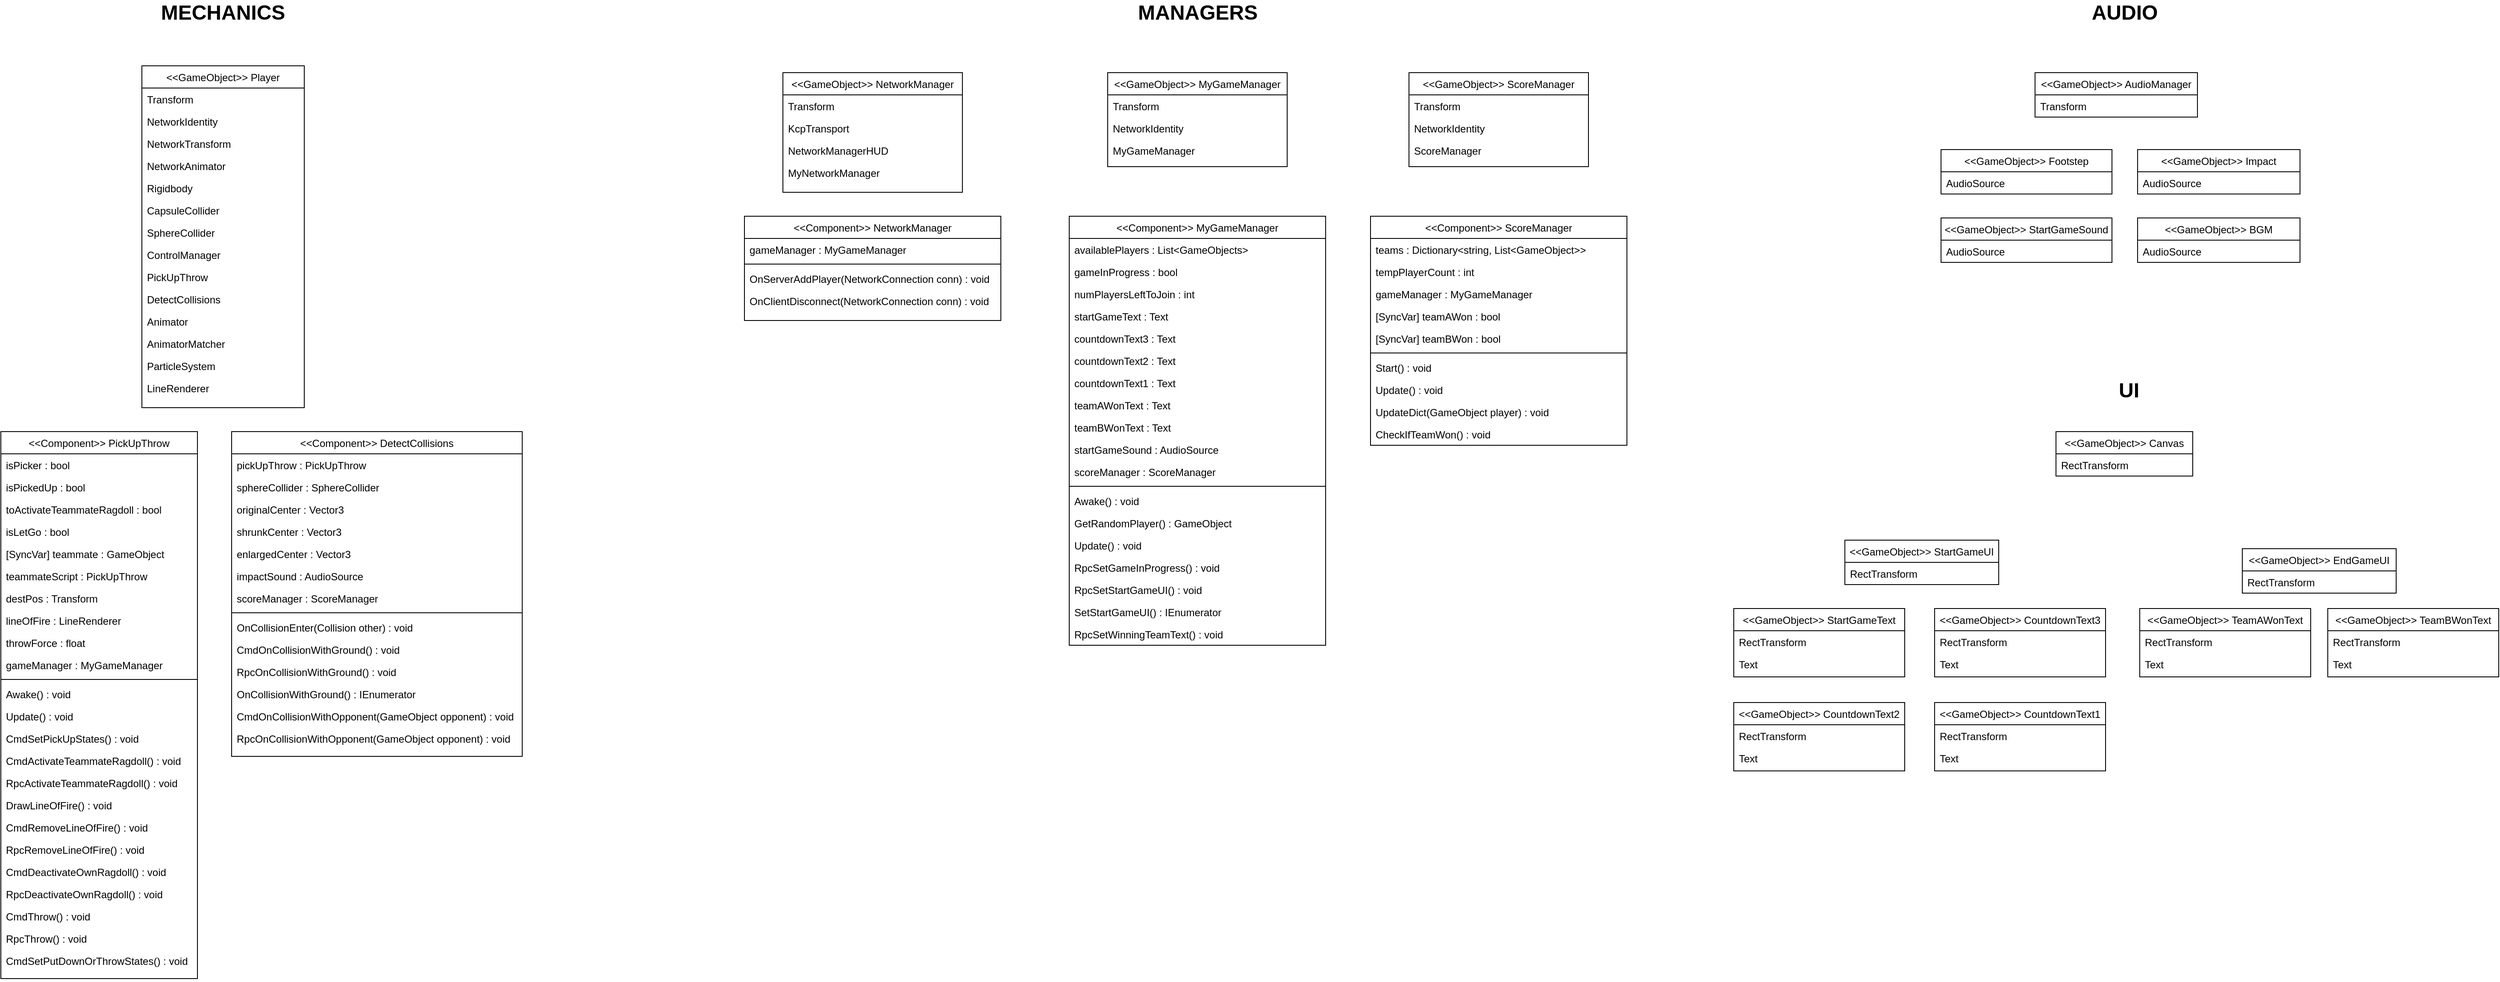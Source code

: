 <mxfile version="14.9.6" type="device"><diagram id="C5RBs43oDa-KdzZeNtuy" name="Page-1"><mxGraphModel dx="1543" dy="419" grid="1" gridSize="10" guides="1" tooltips="1" connect="1" arrows="1" fold="1" page="1" pageScale="1" pageWidth="827" pageHeight="1169" math="0" shadow="0"><root><mxCell id="WIyWlLk6GJQsqaUBKTNV-0"/><mxCell id="WIyWlLk6GJQsqaUBKTNV-1" parent="WIyWlLk6GJQsqaUBKTNV-0"/><mxCell id="zkfFHV4jXpPFQw0GAbJ--0" value="&lt;&lt;Component&gt;&gt; DetectCollisions" style="swimlane;fontStyle=0;align=center;verticalAlign=top;childLayout=stackLayout;horizontal=1;startSize=26;horizontalStack=0;resizeParent=1;resizeLast=0;collapsible=1;marginBottom=0;rounded=0;shadow=0;strokeWidth=1;" parent="WIyWlLk6GJQsqaUBKTNV-1" vertex="1"><mxGeometry x="-320" y="540" width="340" height="380" as="geometry"><mxRectangle x="230" y="140" width="160" height="26" as="alternateBounds"/></mxGeometry></mxCell><mxCell id="zkfFHV4jXpPFQw0GAbJ--1" value="pickUpThrow : PickUpThrow " style="text;align=left;verticalAlign=top;spacingLeft=4;spacingRight=4;overflow=hidden;rotatable=0;points=[[0,0.5],[1,0.5]];portConstraint=eastwest;" parent="zkfFHV4jXpPFQw0GAbJ--0" vertex="1"><mxGeometry y="26" width="340" height="26" as="geometry"/></mxCell><mxCell id="zkfFHV4jXpPFQw0GAbJ--2" value="sphereCollider : SphereCollider" style="text;align=left;verticalAlign=top;spacingLeft=4;spacingRight=4;overflow=hidden;rotatable=0;points=[[0,0.5],[1,0.5]];portConstraint=eastwest;rounded=0;shadow=0;html=0;" parent="zkfFHV4jXpPFQw0GAbJ--0" vertex="1"><mxGeometry y="52" width="340" height="26" as="geometry"/></mxCell><mxCell id="ZB80llf8lRkhGuPQ0dSb-63" value="originalCenter : Vector3" style="text;align=left;verticalAlign=top;spacingLeft=4;spacingRight=4;overflow=hidden;rotatable=0;points=[[0,0.5],[1,0.5]];portConstraint=eastwest;rounded=0;shadow=0;html=0;" parent="zkfFHV4jXpPFQw0GAbJ--0" vertex="1"><mxGeometry y="78" width="340" height="26" as="geometry"/></mxCell><mxCell id="ZB80llf8lRkhGuPQ0dSb-64" value="shrunkCenter : Vector3" style="text;align=left;verticalAlign=top;spacingLeft=4;spacingRight=4;overflow=hidden;rotatable=0;points=[[0,0.5],[1,0.5]];portConstraint=eastwest;rounded=0;shadow=0;html=0;" parent="zkfFHV4jXpPFQw0GAbJ--0" vertex="1"><mxGeometry y="104" width="340" height="26" as="geometry"/></mxCell><mxCell id="ZB80llf8lRkhGuPQ0dSb-65" value="enlargedCenter : Vector3" style="text;align=left;verticalAlign=top;spacingLeft=4;spacingRight=4;overflow=hidden;rotatable=0;points=[[0,0.5],[1,0.5]];portConstraint=eastwest;rounded=0;shadow=0;html=0;" parent="zkfFHV4jXpPFQw0GAbJ--0" vertex="1"><mxGeometry y="130" width="340" height="26" as="geometry"/></mxCell><mxCell id="ZB80llf8lRkhGuPQ0dSb-66" value="impactSound : AudioSource" style="text;align=left;verticalAlign=top;spacingLeft=4;spacingRight=4;overflow=hidden;rotatable=0;points=[[0,0.5],[1,0.5]];portConstraint=eastwest;rounded=0;shadow=0;html=0;" parent="zkfFHV4jXpPFQw0GAbJ--0" vertex="1"><mxGeometry y="156" width="340" height="26" as="geometry"/></mxCell><mxCell id="zkfFHV4jXpPFQw0GAbJ--3" value="scoreManager : ScoreManager" style="text;align=left;verticalAlign=top;spacingLeft=4;spacingRight=4;overflow=hidden;rotatable=0;points=[[0,0.5],[1,0.5]];portConstraint=eastwest;rounded=0;shadow=0;html=0;" parent="zkfFHV4jXpPFQw0GAbJ--0" vertex="1"><mxGeometry y="182" width="340" height="26" as="geometry"/></mxCell><mxCell id="zkfFHV4jXpPFQw0GAbJ--4" value="" style="line;html=1;strokeWidth=1;align=left;verticalAlign=middle;spacingTop=-1;spacingLeft=3;spacingRight=3;rotatable=0;labelPosition=right;points=[];portConstraint=eastwest;" parent="zkfFHV4jXpPFQw0GAbJ--0" vertex="1"><mxGeometry y="208" width="340" height="8" as="geometry"/></mxCell><mxCell id="ZB80llf8lRkhGuPQ0dSb-67" value="OnCollisionEnter(Collision other) : void" style="text;align=left;verticalAlign=top;spacingLeft=4;spacingRight=4;overflow=hidden;rotatable=0;points=[[0,0.5],[1,0.5]];portConstraint=eastwest;" parent="zkfFHV4jXpPFQw0GAbJ--0" vertex="1"><mxGeometry y="216" width="340" height="26" as="geometry"/></mxCell><mxCell id="ZB80llf8lRkhGuPQ0dSb-68" value="CmdOnCollisionWithGround() : void" style="text;align=left;verticalAlign=top;spacingLeft=4;spacingRight=4;overflow=hidden;rotatable=0;points=[[0,0.5],[1,0.5]];portConstraint=eastwest;" parent="zkfFHV4jXpPFQw0GAbJ--0" vertex="1"><mxGeometry y="242" width="340" height="26" as="geometry"/></mxCell><mxCell id="ZB80llf8lRkhGuPQ0dSb-71" value="RpcOnCollisionWithGround() : void" style="text;align=left;verticalAlign=top;spacingLeft=4;spacingRight=4;overflow=hidden;rotatable=0;points=[[0,0.5],[1,0.5]];portConstraint=eastwest;" parent="zkfFHV4jXpPFQw0GAbJ--0" vertex="1"><mxGeometry y="268" width="340" height="26" as="geometry"/></mxCell><mxCell id="ZB80llf8lRkhGuPQ0dSb-69" value="OnCollisionWithGround() : IEnumerator" style="text;align=left;verticalAlign=top;spacingLeft=4;spacingRight=4;overflow=hidden;rotatable=0;points=[[0,0.5],[1,0.5]];portConstraint=eastwest;" parent="zkfFHV4jXpPFQw0GAbJ--0" vertex="1"><mxGeometry y="294" width="340" height="26" as="geometry"/></mxCell><mxCell id="ZB80llf8lRkhGuPQ0dSb-70" value="CmdOnCollisionWithOpponent(GameObject opponent) : void" style="text;align=left;verticalAlign=top;spacingLeft=4;spacingRight=4;overflow=hidden;rotatable=0;points=[[0,0.5],[1,0.5]];portConstraint=eastwest;" parent="zkfFHV4jXpPFQw0GAbJ--0" vertex="1"><mxGeometry y="320" width="340" height="26" as="geometry"/></mxCell><mxCell id="zkfFHV4jXpPFQw0GAbJ--5" value="RpcOnCollisionWithOpponent(GameObject opponent) : void" style="text;align=left;verticalAlign=top;spacingLeft=4;spacingRight=4;overflow=hidden;rotatable=0;points=[[0,0.5],[1,0.5]];portConstraint=eastwest;" parent="zkfFHV4jXpPFQw0GAbJ--0" vertex="1"><mxGeometry y="346" width="340" height="34" as="geometry"/></mxCell><mxCell id="zkfFHV4jXpPFQw0GAbJ--6" value="&lt;&lt;GameObject&gt;&gt; NetworkManager" style="swimlane;fontStyle=0;align=center;verticalAlign=top;childLayout=stackLayout;horizontal=1;startSize=26;horizontalStack=0;resizeParent=1;resizeLast=0;collapsible=1;marginBottom=0;rounded=0;shadow=0;strokeWidth=1;" parent="WIyWlLk6GJQsqaUBKTNV-1" vertex="1"><mxGeometry x="325" y="120" width="210" height="140" as="geometry"><mxRectangle x="130" y="380" width="160" height="26" as="alternateBounds"/></mxGeometry></mxCell><mxCell id="ZB80llf8lRkhGuPQ0dSb-123" value="Transform" style="text;align=left;verticalAlign=top;spacingLeft=4;spacingRight=4;overflow=hidden;rotatable=0;points=[[0,0.5],[1,0.5]];portConstraint=eastwest;" parent="zkfFHV4jXpPFQw0GAbJ--6" vertex="1"><mxGeometry y="26" width="210" height="26" as="geometry"/></mxCell><mxCell id="zkfFHV4jXpPFQw0GAbJ--7" value="KcpTransport" style="text;align=left;verticalAlign=top;spacingLeft=4;spacingRight=4;overflow=hidden;rotatable=0;points=[[0,0.5],[1,0.5]];portConstraint=eastwest;" parent="zkfFHV4jXpPFQw0GAbJ--6" vertex="1"><mxGeometry y="52" width="210" height="26" as="geometry"/></mxCell><mxCell id="zkfFHV4jXpPFQw0GAbJ--8" value="NetworkManagerHUD" style="text;align=left;verticalAlign=top;spacingLeft=4;spacingRight=4;overflow=hidden;rotatable=0;points=[[0,0.5],[1,0.5]];portConstraint=eastwest;rounded=0;shadow=0;html=0;" parent="zkfFHV4jXpPFQw0GAbJ--6" vertex="1"><mxGeometry y="78" width="210" height="26" as="geometry"/></mxCell><mxCell id="ZB80llf8lRkhGuPQ0dSb-122" value="MyNetworkManager" style="text;align=left;verticalAlign=top;spacingLeft=4;spacingRight=4;overflow=hidden;rotatable=0;points=[[0,0.5],[1,0.5]];portConstraint=eastwest;rounded=0;shadow=0;html=0;" parent="zkfFHV4jXpPFQw0GAbJ--6" vertex="1"><mxGeometry y="104" width="210" height="36" as="geometry"/></mxCell><mxCell id="zkfFHV4jXpPFQw0GAbJ--17" value="&lt;&lt;GameObject&gt;&gt; MyGameManager" style="swimlane;fontStyle=0;align=center;verticalAlign=top;childLayout=stackLayout;horizontal=1;startSize=26;horizontalStack=0;resizeParent=1;resizeLast=0;collapsible=1;marginBottom=0;rounded=0;shadow=0;strokeWidth=1;" parent="WIyWlLk6GJQsqaUBKTNV-1" vertex="1"><mxGeometry x="705" y="120" width="210" height="110" as="geometry"><mxRectangle x="550" y="140" width="160" height="26" as="alternateBounds"/></mxGeometry></mxCell><mxCell id="zkfFHV4jXpPFQw0GAbJ--18" value="Transform" style="text;align=left;verticalAlign=top;spacingLeft=4;spacingRight=4;overflow=hidden;rotatable=0;points=[[0,0.5],[1,0.5]];portConstraint=eastwest;" parent="zkfFHV4jXpPFQw0GAbJ--17" vertex="1"><mxGeometry y="26" width="210" height="26" as="geometry"/></mxCell><mxCell id="zkfFHV4jXpPFQw0GAbJ--19" value="NetworkIdentity" style="text;align=left;verticalAlign=top;spacingLeft=4;spacingRight=4;overflow=hidden;rotatable=0;points=[[0,0.5],[1,0.5]];portConstraint=eastwest;rounded=0;shadow=0;html=0;" parent="zkfFHV4jXpPFQw0GAbJ--17" vertex="1"><mxGeometry y="52" width="210" height="26" as="geometry"/></mxCell><mxCell id="zkfFHV4jXpPFQw0GAbJ--20" value="MyGameManager" style="text;align=left;verticalAlign=top;spacingLeft=4;spacingRight=4;overflow=hidden;rotatable=0;points=[[0,0.5],[1,0.5]];portConstraint=eastwest;rounded=0;shadow=0;html=0;" parent="zkfFHV4jXpPFQw0GAbJ--17" vertex="1"><mxGeometry y="78" width="210" height="26" as="geometry"/></mxCell><mxCell id="ZB80llf8lRkhGuPQ0dSb-9" value="&lt;&lt;GameObject&gt;&gt; Footstep" style="swimlane;fontStyle=0;align=center;verticalAlign=top;childLayout=stackLayout;horizontal=1;startSize=26;horizontalStack=0;resizeParent=1;resizeLast=0;collapsible=1;marginBottom=0;rounded=0;shadow=0;strokeWidth=1;" parent="WIyWlLk6GJQsqaUBKTNV-1" vertex="1"><mxGeometry x="1680" y="210" width="200" height="52" as="geometry"><mxRectangle x="550" y="140" width="160" height="26" as="alternateBounds"/></mxGeometry></mxCell><mxCell id="ZB80llf8lRkhGuPQ0dSb-14" value="AudioSource" style="text;align=left;verticalAlign=top;spacingLeft=4;spacingRight=4;overflow=hidden;rotatable=0;points=[[0,0.5],[1,0.5]];portConstraint=eastwest;rounded=0;shadow=0;html=0;" parent="ZB80llf8lRkhGuPQ0dSb-9" vertex="1"><mxGeometry y="26" width="200" height="26" as="geometry"/></mxCell><mxCell id="ZB80llf8lRkhGuPQ0dSb-18" value="&lt;&lt;GameObject&gt;&gt; EndGameUI" style="swimlane;fontStyle=0;align=center;verticalAlign=top;childLayout=stackLayout;horizontal=1;startSize=26;horizontalStack=0;resizeParent=1;resizeLast=0;collapsible=1;marginBottom=0;rounded=0;shadow=0;strokeWidth=1;" parent="WIyWlLk6GJQsqaUBKTNV-1" vertex="1"><mxGeometry x="2032.5" y="677" width="180" height="52" as="geometry"><mxRectangle x="550" y="140" width="160" height="26" as="alternateBounds"/></mxGeometry></mxCell><mxCell id="ZB80llf8lRkhGuPQ0dSb-19" value="RectTransform" style="text;align=left;verticalAlign=top;spacingLeft=4;spacingRight=4;overflow=hidden;rotatable=0;points=[[0,0.5],[1,0.5]];portConstraint=eastwest;" parent="ZB80llf8lRkhGuPQ0dSb-18" vertex="1"><mxGeometry y="26" width="180" height="26" as="geometry"/></mxCell><mxCell id="ZB80llf8lRkhGuPQ0dSb-27" value="&lt;&lt;GameObject&gt;&gt; StartGameText" style="swimlane;fontStyle=0;align=center;verticalAlign=top;childLayout=stackLayout;horizontal=1;startSize=26;horizontalStack=0;resizeParent=1;resizeLast=0;collapsible=1;marginBottom=0;rounded=0;shadow=0;strokeWidth=1;" parent="WIyWlLk6GJQsqaUBKTNV-1" vertex="1"><mxGeometry x="1437.5" y="747" width="200" height="80" as="geometry"><mxRectangle x="550" y="140" width="160" height="26" as="alternateBounds"/></mxGeometry></mxCell><mxCell id="ZB80llf8lRkhGuPQ0dSb-28" value="RectTransform" style="text;align=left;verticalAlign=top;spacingLeft=4;spacingRight=4;overflow=hidden;rotatable=0;points=[[0,0.5],[1,0.5]];portConstraint=eastwest;" parent="ZB80llf8lRkhGuPQ0dSb-27" vertex="1"><mxGeometry y="26" width="200" height="26" as="geometry"/></mxCell><mxCell id="ZB80llf8lRkhGuPQ0dSb-29" value="Text" style="text;align=left;verticalAlign=top;spacingLeft=4;spacingRight=4;overflow=hidden;rotatable=0;points=[[0,0.5],[1,0.5]];portConstraint=eastwest;rounded=0;shadow=0;html=0;" parent="ZB80llf8lRkhGuPQ0dSb-27" vertex="1"><mxGeometry y="52" width="200" height="26" as="geometry"/></mxCell><mxCell id="ZB80llf8lRkhGuPQ0dSb-72" value="&lt;&lt;GameObject&gt;&gt; AudioManager" style="swimlane;fontStyle=0;align=center;verticalAlign=top;childLayout=stackLayout;horizontal=1;startSize=26;horizontalStack=0;resizeParent=1;resizeLast=0;collapsible=1;marginBottom=0;rounded=0;shadow=0;strokeWidth=1;" parent="WIyWlLk6GJQsqaUBKTNV-1" vertex="1"><mxGeometry x="1790" y="120" width="190" height="52" as="geometry"><mxRectangle x="550" y="140" width="160" height="26" as="alternateBounds"/></mxGeometry></mxCell><mxCell id="ZB80llf8lRkhGuPQ0dSb-73" value="Transform" style="text;align=left;verticalAlign=top;spacingLeft=4;spacingRight=4;overflow=hidden;rotatable=0;points=[[0,0.5],[1,0.5]];portConstraint=eastwest;rounded=0;shadow=0;html=0;" parent="ZB80llf8lRkhGuPQ0dSb-72" vertex="1"><mxGeometry y="26" width="190" height="26" as="geometry"/></mxCell><mxCell id="ZB80llf8lRkhGuPQ0dSb-74" value="&lt;&lt;GameObject&gt;&gt; Impact" style="swimlane;fontStyle=0;align=center;verticalAlign=top;childLayout=stackLayout;horizontal=1;startSize=26;horizontalStack=0;resizeParent=1;resizeLast=0;collapsible=1;marginBottom=0;rounded=0;shadow=0;strokeWidth=1;" parent="WIyWlLk6GJQsqaUBKTNV-1" vertex="1"><mxGeometry x="1910" y="210" width="190" height="52" as="geometry"><mxRectangle x="550" y="140" width="160" height="26" as="alternateBounds"/></mxGeometry></mxCell><mxCell id="ZB80llf8lRkhGuPQ0dSb-75" value="AudioSource" style="text;align=left;verticalAlign=top;spacingLeft=4;spacingRight=4;overflow=hidden;rotatable=0;points=[[0,0.5],[1,0.5]];portConstraint=eastwest;rounded=0;shadow=0;html=0;" parent="ZB80llf8lRkhGuPQ0dSb-74" vertex="1"><mxGeometry y="26" width="190" height="26" as="geometry"/></mxCell><mxCell id="ZB80llf8lRkhGuPQ0dSb-76" value="&lt;&lt;GameObject&gt;&gt; StartGameSound" style="swimlane;fontStyle=0;align=center;verticalAlign=top;childLayout=stackLayout;horizontal=1;startSize=26;horizontalStack=0;resizeParent=1;resizeLast=0;collapsible=1;marginBottom=0;rounded=0;shadow=0;strokeWidth=1;" parent="WIyWlLk6GJQsqaUBKTNV-1" vertex="1"><mxGeometry x="1680" y="290" width="200" height="52" as="geometry"><mxRectangle x="550" y="140" width="160" height="26" as="alternateBounds"/></mxGeometry></mxCell><mxCell id="ZB80llf8lRkhGuPQ0dSb-77" value="AudioSource" style="text;align=left;verticalAlign=top;spacingLeft=4;spacingRight=4;overflow=hidden;rotatable=0;points=[[0,0.5],[1,0.5]];portConstraint=eastwest;rounded=0;shadow=0;html=0;" parent="ZB80llf8lRkhGuPQ0dSb-76" vertex="1"><mxGeometry y="26" width="200" height="26" as="geometry"/></mxCell><mxCell id="ZB80llf8lRkhGuPQ0dSb-78" value="&lt;&lt;GameObject&gt;&gt; BGM" style="swimlane;fontStyle=0;align=center;verticalAlign=top;childLayout=stackLayout;horizontal=1;startSize=26;horizontalStack=0;resizeParent=1;resizeLast=0;collapsible=1;marginBottom=0;rounded=0;shadow=0;strokeWidth=1;" parent="WIyWlLk6GJQsqaUBKTNV-1" vertex="1"><mxGeometry x="1910" y="290" width="190" height="52" as="geometry"><mxRectangle x="550" y="140" width="160" height="26" as="alternateBounds"/></mxGeometry></mxCell><mxCell id="ZB80llf8lRkhGuPQ0dSb-79" value="AudioSource" style="text;align=left;verticalAlign=top;spacingLeft=4;spacingRight=4;overflow=hidden;rotatable=0;points=[[0,0.5],[1,0.5]];portConstraint=eastwest;rounded=0;shadow=0;html=0;" parent="ZB80llf8lRkhGuPQ0dSb-78" vertex="1"><mxGeometry y="26" width="190" height="26" as="geometry"/></mxCell><mxCell id="ZB80llf8lRkhGuPQ0dSb-80" value="&lt;&lt;GameObject&gt;&gt; Player" style="swimlane;fontStyle=0;align=center;verticalAlign=top;childLayout=stackLayout;horizontal=1;startSize=26;horizontalStack=0;resizeParent=1;resizeLast=0;collapsible=1;marginBottom=0;rounded=0;shadow=0;strokeWidth=1;" parent="WIyWlLk6GJQsqaUBKTNV-1" vertex="1"><mxGeometry x="-425" y="112" width="190" height="400" as="geometry"><mxRectangle x="550" y="140" width="160" height="26" as="alternateBounds"/></mxGeometry></mxCell><mxCell id="ZB80llf8lRkhGuPQ0dSb-82" value="Transform" style="text;align=left;verticalAlign=top;spacingLeft=4;spacingRight=4;overflow=hidden;rotatable=0;points=[[0,0.5],[1,0.5]];portConstraint=eastwest;rounded=0;shadow=0;html=0;" parent="ZB80llf8lRkhGuPQ0dSb-80" vertex="1"><mxGeometry y="26" width="190" height="26" as="geometry"/></mxCell><mxCell id="ZB80llf8lRkhGuPQ0dSb-81" value="NetworkIdentity" style="text;align=left;verticalAlign=top;spacingLeft=4;spacingRight=4;overflow=hidden;rotatable=0;points=[[0,0.5],[1,0.5]];portConstraint=eastwest;rounded=0;shadow=0;html=0;" parent="ZB80llf8lRkhGuPQ0dSb-80" vertex="1"><mxGeometry y="52" width="190" height="26" as="geometry"/></mxCell><mxCell id="ZB80llf8lRkhGuPQ0dSb-93" value="NetworkTransform" style="text;align=left;verticalAlign=top;spacingLeft=4;spacingRight=4;overflow=hidden;rotatable=0;points=[[0,0.5],[1,0.5]];portConstraint=eastwest;rounded=0;shadow=0;html=0;" parent="ZB80llf8lRkhGuPQ0dSb-80" vertex="1"><mxGeometry y="78" width="190" height="26" as="geometry"/></mxCell><mxCell id="ZB80llf8lRkhGuPQ0dSb-92" value="NetworkAnimator" style="text;align=left;verticalAlign=top;spacingLeft=4;spacingRight=4;overflow=hidden;rotatable=0;points=[[0,0.5],[1,0.5]];portConstraint=eastwest;rounded=0;shadow=0;html=0;" parent="ZB80llf8lRkhGuPQ0dSb-80" vertex="1"><mxGeometry y="104" width="190" height="26" as="geometry"/></mxCell><mxCell id="ZB80llf8lRkhGuPQ0dSb-84" value="Rigidbody" style="text;align=left;verticalAlign=top;spacingLeft=4;spacingRight=4;overflow=hidden;rotatable=0;points=[[0,0.5],[1,0.5]];portConstraint=eastwest;rounded=0;shadow=0;html=0;" parent="ZB80llf8lRkhGuPQ0dSb-80" vertex="1"><mxGeometry y="130" width="190" height="26" as="geometry"/></mxCell><mxCell id="ZB80llf8lRkhGuPQ0dSb-85" value="CapsuleCollider" style="text;align=left;verticalAlign=top;spacingLeft=4;spacingRight=4;overflow=hidden;rotatable=0;points=[[0,0.5],[1,0.5]];portConstraint=eastwest;rounded=0;shadow=0;html=0;" parent="ZB80llf8lRkhGuPQ0dSb-80" vertex="1"><mxGeometry y="156" width="190" height="26" as="geometry"/></mxCell><mxCell id="ZB80llf8lRkhGuPQ0dSb-86" value="SphereCollider" style="text;align=left;verticalAlign=top;spacingLeft=4;spacingRight=4;overflow=hidden;rotatable=0;points=[[0,0.5],[1,0.5]];portConstraint=eastwest;rounded=0;shadow=0;html=0;" parent="ZB80llf8lRkhGuPQ0dSb-80" vertex="1"><mxGeometry y="182" width="190" height="26" as="geometry"/></mxCell><mxCell id="ZB80llf8lRkhGuPQ0dSb-87" value="ControlManager" style="text;align=left;verticalAlign=top;spacingLeft=4;spacingRight=4;overflow=hidden;rotatable=0;points=[[0,0.5],[1,0.5]];portConstraint=eastwest;rounded=0;shadow=0;html=0;" parent="ZB80llf8lRkhGuPQ0dSb-80" vertex="1"><mxGeometry y="208" width="190" height="26" as="geometry"/></mxCell><mxCell id="ZB80llf8lRkhGuPQ0dSb-88" value="PickUpThrow" style="text;align=left;verticalAlign=top;spacingLeft=4;spacingRight=4;overflow=hidden;rotatable=0;points=[[0,0.5],[1,0.5]];portConstraint=eastwest;rounded=0;shadow=0;html=0;" parent="ZB80llf8lRkhGuPQ0dSb-80" vertex="1"><mxGeometry y="234" width="190" height="26" as="geometry"/></mxCell><mxCell id="ZB80llf8lRkhGuPQ0dSb-96" value="DetectCollisions" style="text;align=left;verticalAlign=top;spacingLeft=4;spacingRight=4;overflow=hidden;rotatable=0;points=[[0,0.5],[1,0.5]];portConstraint=eastwest;rounded=0;shadow=0;html=0;" parent="ZB80llf8lRkhGuPQ0dSb-80" vertex="1"><mxGeometry y="260" width="190" height="26" as="geometry"/></mxCell><mxCell id="ZB80llf8lRkhGuPQ0dSb-94" value="Animator" style="text;align=left;verticalAlign=top;spacingLeft=4;spacingRight=4;overflow=hidden;rotatable=0;points=[[0,0.5],[1,0.5]];portConstraint=eastwest;rounded=0;shadow=0;html=0;" parent="ZB80llf8lRkhGuPQ0dSb-80" vertex="1"><mxGeometry y="286" width="190" height="26" as="geometry"/></mxCell><mxCell id="ZB80llf8lRkhGuPQ0dSb-91" value="AnimatorMatcher" style="text;align=left;verticalAlign=top;spacingLeft=4;spacingRight=4;overflow=hidden;rotatable=0;points=[[0,0.5],[1,0.5]];portConstraint=eastwest;rounded=0;shadow=0;html=0;" parent="ZB80llf8lRkhGuPQ0dSb-80" vertex="1"><mxGeometry y="312" width="190" height="26" as="geometry"/></mxCell><mxCell id="ZB80llf8lRkhGuPQ0dSb-95" value="ParticleSystem" style="text;align=left;verticalAlign=top;spacingLeft=4;spacingRight=4;overflow=hidden;rotatable=0;points=[[0,0.5],[1,0.5]];portConstraint=eastwest;rounded=0;shadow=0;html=0;" parent="ZB80llf8lRkhGuPQ0dSb-80" vertex="1"><mxGeometry y="338" width="190" height="26" as="geometry"/></mxCell><mxCell id="ZB80llf8lRkhGuPQ0dSb-83" value="LineRenderer" style="text;align=left;verticalAlign=top;spacingLeft=4;spacingRight=4;overflow=hidden;rotatable=0;points=[[0,0.5],[1,0.5]];portConstraint=eastwest;rounded=0;shadow=0;html=0;" parent="ZB80llf8lRkhGuPQ0dSb-80" vertex="1"><mxGeometry y="364" width="190" height="36" as="geometry"/></mxCell><mxCell id="ZB80llf8lRkhGuPQ0dSb-97" value="&lt;&lt;Component&gt;&gt; PickUpThrow" style="swimlane;fontStyle=0;align=center;verticalAlign=top;childLayout=stackLayout;horizontal=1;startSize=26;horizontalStack=0;resizeParent=1;resizeLast=0;collapsible=1;marginBottom=0;rounded=0;shadow=0;strokeWidth=1;" parent="WIyWlLk6GJQsqaUBKTNV-1" vertex="1"><mxGeometry x="-590" y="540" width="230" height="640" as="geometry"><mxRectangle x="230" y="140" width="160" height="26" as="alternateBounds"/></mxGeometry></mxCell><mxCell id="ZB80llf8lRkhGuPQ0dSb-98" value="isPicker : bool" style="text;align=left;verticalAlign=top;spacingLeft=4;spacingRight=4;overflow=hidden;rotatable=0;points=[[0,0.5],[1,0.5]];portConstraint=eastwest;" parent="ZB80llf8lRkhGuPQ0dSb-97" vertex="1"><mxGeometry y="26" width="230" height="26" as="geometry"/></mxCell><mxCell id="ZB80llf8lRkhGuPQ0dSb-99" value="isPickedUp : bool" style="text;align=left;verticalAlign=top;spacingLeft=4;spacingRight=4;overflow=hidden;rotatable=0;points=[[0,0.5],[1,0.5]];portConstraint=eastwest;rounded=0;shadow=0;html=0;" parent="ZB80llf8lRkhGuPQ0dSb-97" vertex="1"><mxGeometry y="52" width="230" height="26" as="geometry"/></mxCell><mxCell id="ZB80llf8lRkhGuPQ0dSb-100" value="toActivateTeammateRagdoll : bool" style="text;align=left;verticalAlign=top;spacingLeft=4;spacingRight=4;overflow=hidden;rotatable=0;points=[[0,0.5],[1,0.5]];portConstraint=eastwest;rounded=0;shadow=0;html=0;" parent="ZB80llf8lRkhGuPQ0dSb-97" vertex="1"><mxGeometry y="78" width="230" height="26" as="geometry"/></mxCell><mxCell id="ZB80llf8lRkhGuPQ0dSb-101" value="isLetGo : bool" style="text;align=left;verticalAlign=top;spacingLeft=4;spacingRight=4;overflow=hidden;rotatable=0;points=[[0,0.5],[1,0.5]];portConstraint=eastwest;rounded=0;shadow=0;html=0;" parent="ZB80llf8lRkhGuPQ0dSb-97" vertex="1"><mxGeometry y="104" width="230" height="26" as="geometry"/></mxCell><mxCell id="ZB80llf8lRkhGuPQ0dSb-102" value="[SyncVar] teammate : GameObject" style="text;align=left;verticalAlign=top;spacingLeft=4;spacingRight=4;overflow=hidden;rotatable=0;points=[[0,0.5],[1,0.5]];portConstraint=eastwest;rounded=0;shadow=0;html=0;" parent="ZB80llf8lRkhGuPQ0dSb-97" vertex="1"><mxGeometry y="130" width="230" height="26" as="geometry"/></mxCell><mxCell id="ZB80llf8lRkhGuPQ0dSb-103" value="teammateScript : PickUpThrow" style="text;align=left;verticalAlign=top;spacingLeft=4;spacingRight=4;overflow=hidden;rotatable=0;points=[[0,0.5],[1,0.5]];portConstraint=eastwest;rounded=0;shadow=0;html=0;" parent="ZB80llf8lRkhGuPQ0dSb-97" vertex="1"><mxGeometry y="156" width="230" height="26" as="geometry"/></mxCell><mxCell id="ZB80llf8lRkhGuPQ0dSb-112" value="destPos : Transform" style="text;align=left;verticalAlign=top;spacingLeft=4;spacingRight=4;overflow=hidden;rotatable=0;points=[[0,0.5],[1,0.5]];portConstraint=eastwest;rounded=0;shadow=0;html=0;" parent="ZB80llf8lRkhGuPQ0dSb-97" vertex="1"><mxGeometry y="182" width="230" height="26" as="geometry"/></mxCell><mxCell id="ZB80llf8lRkhGuPQ0dSb-113" value="lineOfFire : LineRenderer" style="text;align=left;verticalAlign=top;spacingLeft=4;spacingRight=4;overflow=hidden;rotatable=0;points=[[0,0.5],[1,0.5]];portConstraint=eastwest;rounded=0;shadow=0;html=0;" parent="ZB80llf8lRkhGuPQ0dSb-97" vertex="1"><mxGeometry y="208" width="230" height="26" as="geometry"/></mxCell><mxCell id="ZB80llf8lRkhGuPQ0dSb-114" value="throwForce : float" style="text;align=left;verticalAlign=top;spacingLeft=4;spacingRight=4;overflow=hidden;rotatable=0;points=[[0,0.5],[1,0.5]];portConstraint=eastwest;rounded=0;shadow=0;html=0;" parent="ZB80llf8lRkhGuPQ0dSb-97" vertex="1"><mxGeometry y="234" width="230" height="26" as="geometry"/></mxCell><mxCell id="ZB80llf8lRkhGuPQ0dSb-104" value="gameManager : MyGameManager" style="text;align=left;verticalAlign=top;spacingLeft=4;spacingRight=4;overflow=hidden;rotatable=0;points=[[0,0.5],[1,0.5]];portConstraint=eastwest;rounded=0;shadow=0;html=0;" parent="ZB80llf8lRkhGuPQ0dSb-97" vertex="1"><mxGeometry y="260" width="230" height="26" as="geometry"/></mxCell><mxCell id="ZB80llf8lRkhGuPQ0dSb-105" value="" style="line;html=1;strokeWidth=1;align=left;verticalAlign=middle;spacingTop=-1;spacingLeft=3;spacingRight=3;rotatable=0;labelPosition=right;points=[];portConstraint=eastwest;" parent="ZB80llf8lRkhGuPQ0dSb-97" vertex="1"><mxGeometry y="286" width="230" height="8" as="geometry"/></mxCell><mxCell id="ZB80llf8lRkhGuPQ0dSb-106" value="Awake() : void" style="text;align=left;verticalAlign=top;spacingLeft=4;spacingRight=4;overflow=hidden;rotatable=0;points=[[0,0.5],[1,0.5]];portConstraint=eastwest;" parent="ZB80llf8lRkhGuPQ0dSb-97" vertex="1"><mxGeometry y="294" width="230" height="26" as="geometry"/></mxCell><mxCell id="ZB80llf8lRkhGuPQ0dSb-107" value="Update() : void" style="text;align=left;verticalAlign=top;spacingLeft=4;spacingRight=4;overflow=hidden;rotatable=0;points=[[0,0.5],[1,0.5]];portConstraint=eastwest;" parent="ZB80llf8lRkhGuPQ0dSb-97" vertex="1"><mxGeometry y="320" width="230" height="26" as="geometry"/></mxCell><mxCell id="ZB80llf8lRkhGuPQ0dSb-108" value="CmdSetPickUpStates() : void" style="text;align=left;verticalAlign=top;spacingLeft=4;spacingRight=4;overflow=hidden;rotatable=0;points=[[0,0.5],[1,0.5]];portConstraint=eastwest;" parent="ZB80llf8lRkhGuPQ0dSb-97" vertex="1"><mxGeometry y="346" width="230" height="26" as="geometry"/></mxCell><mxCell id="ZB80llf8lRkhGuPQ0dSb-109" value="CmdActivateTeammateRagdoll() : void" style="text;align=left;verticalAlign=top;spacingLeft=4;spacingRight=4;overflow=hidden;rotatable=0;points=[[0,0.5],[1,0.5]];portConstraint=eastwest;" parent="ZB80llf8lRkhGuPQ0dSb-97" vertex="1"><mxGeometry y="372" width="230" height="26" as="geometry"/></mxCell><mxCell id="ZB80llf8lRkhGuPQ0dSb-110" value="RpcActivateTeammateRagdoll() : void" style="text;align=left;verticalAlign=top;spacingLeft=4;spacingRight=4;overflow=hidden;rotatable=0;points=[[0,0.5],[1,0.5]];portConstraint=eastwest;" parent="ZB80llf8lRkhGuPQ0dSb-97" vertex="1"><mxGeometry y="398" width="230" height="26" as="geometry"/></mxCell><mxCell id="ZB80llf8lRkhGuPQ0dSb-115" value="DrawLineOfFire() : void" style="text;align=left;verticalAlign=top;spacingLeft=4;spacingRight=4;overflow=hidden;rotatable=0;points=[[0,0.5],[1,0.5]];portConstraint=eastwest;" parent="ZB80llf8lRkhGuPQ0dSb-97" vertex="1"><mxGeometry y="424" width="230" height="26" as="geometry"/></mxCell><mxCell id="ZB80llf8lRkhGuPQ0dSb-116" value="CmdRemoveLineOfFire() : void" style="text;align=left;verticalAlign=top;spacingLeft=4;spacingRight=4;overflow=hidden;rotatable=0;points=[[0,0.5],[1,0.5]];portConstraint=eastwest;" parent="ZB80llf8lRkhGuPQ0dSb-97" vertex="1"><mxGeometry y="450" width="230" height="26" as="geometry"/></mxCell><mxCell id="ZB80llf8lRkhGuPQ0dSb-117" value="RpcRemoveLineOfFire() : void" style="text;align=left;verticalAlign=top;spacingLeft=4;spacingRight=4;overflow=hidden;rotatable=0;points=[[0,0.5],[1,0.5]];portConstraint=eastwest;" parent="ZB80llf8lRkhGuPQ0dSb-97" vertex="1"><mxGeometry y="476" width="230" height="26" as="geometry"/></mxCell><mxCell id="ZB80llf8lRkhGuPQ0dSb-118" value="CmdDeactivateOwnRagdoll() : void" style="text;align=left;verticalAlign=top;spacingLeft=4;spacingRight=4;overflow=hidden;rotatable=0;points=[[0,0.5],[1,0.5]];portConstraint=eastwest;" parent="ZB80llf8lRkhGuPQ0dSb-97" vertex="1"><mxGeometry y="502" width="230" height="26" as="geometry"/></mxCell><mxCell id="ZB80llf8lRkhGuPQ0dSb-119" value="RpcDeactivateOwnRagdoll() : void" style="text;align=left;verticalAlign=top;spacingLeft=4;spacingRight=4;overflow=hidden;rotatable=0;points=[[0,0.5],[1,0.5]];portConstraint=eastwest;" parent="ZB80llf8lRkhGuPQ0dSb-97" vertex="1"><mxGeometry y="528" width="230" height="26" as="geometry"/></mxCell><mxCell id="ZB80llf8lRkhGuPQ0dSb-120" value="CmdThrow() : void" style="text;align=left;verticalAlign=top;spacingLeft=4;spacingRight=4;overflow=hidden;rotatable=0;points=[[0,0.5],[1,0.5]];portConstraint=eastwest;" parent="ZB80llf8lRkhGuPQ0dSb-97" vertex="1"><mxGeometry y="554" width="230" height="26" as="geometry"/></mxCell><mxCell id="ZB80llf8lRkhGuPQ0dSb-121" value="RpcThrow() : void" style="text;align=left;verticalAlign=top;spacingLeft=4;spacingRight=4;overflow=hidden;rotatable=0;points=[[0,0.5],[1,0.5]];portConstraint=eastwest;" parent="ZB80llf8lRkhGuPQ0dSb-97" vertex="1"><mxGeometry y="580" width="230" height="26" as="geometry"/></mxCell><mxCell id="ZB80llf8lRkhGuPQ0dSb-111" value="CmdSetPutDownOrThrowStates() : void" style="text;align=left;verticalAlign=top;spacingLeft=4;spacingRight=4;overflow=hidden;rotatable=0;points=[[0,0.5],[1,0.5]];portConstraint=eastwest;" parent="ZB80llf8lRkhGuPQ0dSb-97" vertex="1"><mxGeometry y="606" width="230" height="34" as="geometry"/></mxCell><mxCell id="ZB80llf8lRkhGuPQ0dSb-124" value="&lt;&lt;GameObject&gt;&gt; ScoreManager" style="swimlane;fontStyle=0;align=center;verticalAlign=top;childLayout=stackLayout;horizontal=1;startSize=26;horizontalStack=0;resizeParent=1;resizeLast=0;collapsible=1;marginBottom=0;rounded=0;shadow=0;strokeWidth=1;" parent="WIyWlLk6GJQsqaUBKTNV-1" vertex="1"><mxGeometry x="1057.5" y="120" width="210" height="110" as="geometry"><mxRectangle x="550" y="140" width="160" height="26" as="alternateBounds"/></mxGeometry></mxCell><mxCell id="ZB80llf8lRkhGuPQ0dSb-125" value="Transform" style="text;align=left;verticalAlign=top;spacingLeft=4;spacingRight=4;overflow=hidden;rotatable=0;points=[[0,0.5],[1,0.5]];portConstraint=eastwest;" parent="ZB80llf8lRkhGuPQ0dSb-124" vertex="1"><mxGeometry y="26" width="210" height="26" as="geometry"/></mxCell><mxCell id="ZB80llf8lRkhGuPQ0dSb-126" value="NetworkIdentity" style="text;align=left;verticalAlign=top;spacingLeft=4;spacingRight=4;overflow=hidden;rotatable=0;points=[[0,0.5],[1,0.5]];portConstraint=eastwest;rounded=0;shadow=0;html=0;" parent="ZB80llf8lRkhGuPQ0dSb-124" vertex="1"><mxGeometry y="52" width="210" height="26" as="geometry"/></mxCell><mxCell id="ZB80llf8lRkhGuPQ0dSb-127" value="ScoreManager" style="text;align=left;verticalAlign=top;spacingLeft=4;spacingRight=4;overflow=hidden;rotatable=0;points=[[0,0.5],[1,0.5]];portConstraint=eastwest;rounded=0;shadow=0;html=0;" parent="ZB80llf8lRkhGuPQ0dSb-124" vertex="1"><mxGeometry y="78" width="210" height="26" as="geometry"/></mxCell><mxCell id="ZB80llf8lRkhGuPQ0dSb-128" value="&lt;&lt;GameObject&gt;&gt; Canvas" style="swimlane;fontStyle=0;align=center;verticalAlign=top;childLayout=stackLayout;horizontal=1;startSize=26;horizontalStack=0;resizeParent=1;resizeLast=0;collapsible=1;marginBottom=0;rounded=0;shadow=0;strokeWidth=1;" parent="WIyWlLk6GJQsqaUBKTNV-1" vertex="1"><mxGeometry x="1814.5" y="540" width="160" height="52" as="geometry"><mxRectangle x="550" y="140" width="160" height="26" as="alternateBounds"/></mxGeometry></mxCell><mxCell id="ZB80llf8lRkhGuPQ0dSb-129" value="RectTransform" style="text;align=left;verticalAlign=top;spacingLeft=4;spacingRight=4;overflow=hidden;rotatable=0;points=[[0,0.5],[1,0.5]];portConstraint=eastwest;" parent="ZB80llf8lRkhGuPQ0dSb-128" vertex="1"><mxGeometry y="26" width="160" height="26" as="geometry"/></mxCell><mxCell id="ZB80llf8lRkhGuPQ0dSb-130" value="&lt;&lt;GameObject&gt;&gt; StartGameUI" style="swimlane;fontStyle=0;align=center;verticalAlign=top;childLayout=stackLayout;horizontal=1;startSize=26;horizontalStack=0;resizeParent=1;resizeLast=0;collapsible=1;marginBottom=0;rounded=0;shadow=0;strokeWidth=1;" parent="WIyWlLk6GJQsqaUBKTNV-1" vertex="1"><mxGeometry x="1567.5" y="667" width="180" height="52" as="geometry"><mxRectangle x="550" y="140" width="160" height="26" as="alternateBounds"/></mxGeometry></mxCell><mxCell id="ZB80llf8lRkhGuPQ0dSb-131" value="RectTransform" style="text;align=left;verticalAlign=top;spacingLeft=4;spacingRight=4;overflow=hidden;rotatable=0;points=[[0,0.5],[1,0.5]];portConstraint=eastwest;" parent="ZB80llf8lRkhGuPQ0dSb-130" vertex="1"><mxGeometry y="26" width="180" height="26" as="geometry"/></mxCell><mxCell id="ZB80llf8lRkhGuPQ0dSb-132" value="&lt;&lt;GameObject&gt;&gt; CountdownText3" style="swimlane;fontStyle=0;align=center;verticalAlign=top;childLayout=stackLayout;horizontal=1;startSize=26;horizontalStack=0;resizeParent=1;resizeLast=0;collapsible=1;marginBottom=0;rounded=0;shadow=0;strokeWidth=1;" parent="WIyWlLk6GJQsqaUBKTNV-1" vertex="1"><mxGeometry x="1672.5" y="747" width="200" height="80" as="geometry"><mxRectangle x="550" y="140" width="160" height="26" as="alternateBounds"/></mxGeometry></mxCell><mxCell id="ZB80llf8lRkhGuPQ0dSb-133" value="RectTransform" style="text;align=left;verticalAlign=top;spacingLeft=4;spacingRight=4;overflow=hidden;rotatable=0;points=[[0,0.5],[1,0.5]];portConstraint=eastwest;" parent="ZB80llf8lRkhGuPQ0dSb-132" vertex="1"><mxGeometry y="26" width="200" height="26" as="geometry"/></mxCell><mxCell id="ZB80llf8lRkhGuPQ0dSb-134" value="Text" style="text;align=left;verticalAlign=top;spacingLeft=4;spacingRight=4;overflow=hidden;rotatable=0;points=[[0,0.5],[1,0.5]];portConstraint=eastwest;rounded=0;shadow=0;html=0;" parent="ZB80llf8lRkhGuPQ0dSb-132" vertex="1"><mxGeometry y="52" width="200" height="26" as="geometry"/></mxCell><mxCell id="ZB80llf8lRkhGuPQ0dSb-135" value="&lt;&lt;GameObject&gt;&gt; CountdownText2" style="swimlane;fontStyle=0;align=center;verticalAlign=top;childLayout=stackLayout;horizontal=1;startSize=26;horizontalStack=0;resizeParent=1;resizeLast=0;collapsible=1;marginBottom=0;rounded=0;shadow=0;strokeWidth=1;" parent="WIyWlLk6GJQsqaUBKTNV-1" vertex="1"><mxGeometry x="1437.5" y="857" width="200" height="80" as="geometry"><mxRectangle x="550" y="140" width="160" height="26" as="alternateBounds"/></mxGeometry></mxCell><mxCell id="ZB80llf8lRkhGuPQ0dSb-136" value="RectTransform" style="text;align=left;verticalAlign=top;spacingLeft=4;spacingRight=4;overflow=hidden;rotatable=0;points=[[0,0.5],[1,0.5]];portConstraint=eastwest;" parent="ZB80llf8lRkhGuPQ0dSb-135" vertex="1"><mxGeometry y="26" width="200" height="26" as="geometry"/></mxCell><mxCell id="ZB80llf8lRkhGuPQ0dSb-137" value="Text" style="text;align=left;verticalAlign=top;spacingLeft=4;spacingRight=4;overflow=hidden;rotatable=0;points=[[0,0.5],[1,0.5]];portConstraint=eastwest;rounded=0;shadow=0;html=0;" parent="ZB80llf8lRkhGuPQ0dSb-135" vertex="1"><mxGeometry y="52" width="200" height="26" as="geometry"/></mxCell><mxCell id="ZB80llf8lRkhGuPQ0dSb-138" value="&lt;&lt;GameObject&gt;&gt; CountdownText1" style="swimlane;fontStyle=0;align=center;verticalAlign=top;childLayout=stackLayout;horizontal=1;startSize=26;horizontalStack=0;resizeParent=1;resizeLast=0;collapsible=1;marginBottom=0;rounded=0;shadow=0;strokeWidth=1;" parent="WIyWlLk6GJQsqaUBKTNV-1" vertex="1"><mxGeometry x="1672.5" y="857" width="200" height="80" as="geometry"><mxRectangle x="550" y="140" width="160" height="26" as="alternateBounds"/></mxGeometry></mxCell><mxCell id="ZB80llf8lRkhGuPQ0dSb-139" value="RectTransform" style="text;align=left;verticalAlign=top;spacingLeft=4;spacingRight=4;overflow=hidden;rotatable=0;points=[[0,0.5],[1,0.5]];portConstraint=eastwest;" parent="ZB80llf8lRkhGuPQ0dSb-138" vertex="1"><mxGeometry y="26" width="200" height="26" as="geometry"/></mxCell><mxCell id="ZB80llf8lRkhGuPQ0dSb-140" value="Text" style="text;align=left;verticalAlign=top;spacingLeft=4;spacingRight=4;overflow=hidden;rotatable=0;points=[[0,0.5],[1,0.5]];portConstraint=eastwest;rounded=0;shadow=0;html=0;" parent="ZB80llf8lRkhGuPQ0dSb-138" vertex="1"><mxGeometry y="52" width="200" height="26" as="geometry"/></mxCell><mxCell id="ZB80llf8lRkhGuPQ0dSb-143" value="&lt;&lt;GameObject&gt;&gt; TeamAWonText" style="swimlane;fontStyle=0;align=center;verticalAlign=top;childLayout=stackLayout;horizontal=1;startSize=26;horizontalStack=0;resizeParent=1;resizeLast=0;collapsible=1;marginBottom=0;rounded=0;shadow=0;strokeWidth=1;" parent="WIyWlLk6GJQsqaUBKTNV-1" vertex="1"><mxGeometry x="1912.5" y="747" width="200" height="80" as="geometry"><mxRectangle x="550" y="140" width="160" height="26" as="alternateBounds"/></mxGeometry></mxCell><mxCell id="ZB80llf8lRkhGuPQ0dSb-144" value="RectTransform" style="text;align=left;verticalAlign=top;spacingLeft=4;spacingRight=4;overflow=hidden;rotatable=0;points=[[0,0.5],[1,0.5]];portConstraint=eastwest;" parent="ZB80llf8lRkhGuPQ0dSb-143" vertex="1"><mxGeometry y="26" width="200" height="26" as="geometry"/></mxCell><mxCell id="ZB80llf8lRkhGuPQ0dSb-145" value="Text" style="text;align=left;verticalAlign=top;spacingLeft=4;spacingRight=4;overflow=hidden;rotatable=0;points=[[0,0.5],[1,0.5]];portConstraint=eastwest;rounded=0;shadow=0;html=0;" parent="ZB80llf8lRkhGuPQ0dSb-143" vertex="1"><mxGeometry y="52" width="200" height="26" as="geometry"/></mxCell><mxCell id="ZB80llf8lRkhGuPQ0dSb-146" value="&lt;&lt;GameObject&gt;&gt; TeamBWonText" style="swimlane;fontStyle=0;align=center;verticalAlign=top;childLayout=stackLayout;horizontal=1;startSize=26;horizontalStack=0;resizeParent=1;resizeLast=0;collapsible=1;marginBottom=0;rounded=0;shadow=0;strokeWidth=1;" parent="WIyWlLk6GJQsqaUBKTNV-1" vertex="1"><mxGeometry x="2132.5" y="747" width="200" height="80" as="geometry"><mxRectangle x="550" y="140" width="160" height="26" as="alternateBounds"/></mxGeometry></mxCell><mxCell id="ZB80llf8lRkhGuPQ0dSb-147" value="RectTransform" style="text;align=left;verticalAlign=top;spacingLeft=4;spacingRight=4;overflow=hidden;rotatable=0;points=[[0,0.5],[1,0.5]];portConstraint=eastwest;" parent="ZB80llf8lRkhGuPQ0dSb-146" vertex="1"><mxGeometry y="26" width="200" height="26" as="geometry"/></mxCell><mxCell id="ZB80llf8lRkhGuPQ0dSb-148" value="Text" style="text;align=left;verticalAlign=top;spacingLeft=4;spacingRight=4;overflow=hidden;rotatable=0;points=[[0,0.5],[1,0.5]];portConstraint=eastwest;rounded=0;shadow=0;html=0;" parent="ZB80llf8lRkhGuPQ0dSb-146" vertex="1"><mxGeometry y="52" width="200" height="26" as="geometry"/></mxCell><mxCell id="ZB80llf8lRkhGuPQ0dSb-149" value="&lt;&lt;Component&gt;&gt; NetworkManager" style="swimlane;fontStyle=0;align=center;verticalAlign=top;childLayout=stackLayout;horizontal=1;startSize=26;horizontalStack=0;resizeParent=1;resizeLast=0;collapsible=1;marginBottom=0;rounded=0;shadow=0;strokeWidth=1;" parent="WIyWlLk6GJQsqaUBKTNV-1" vertex="1"><mxGeometry x="280" y="288" width="300" height="122" as="geometry"><mxRectangle x="230" y="140" width="160" height="26" as="alternateBounds"/></mxGeometry></mxCell><mxCell id="ZB80llf8lRkhGuPQ0dSb-150" value="gameManager : MyGameManager" style="text;align=left;verticalAlign=top;spacingLeft=4;spacingRight=4;overflow=hidden;rotatable=0;points=[[0,0.5],[1,0.5]];portConstraint=eastwest;" parent="ZB80llf8lRkhGuPQ0dSb-149" vertex="1"><mxGeometry y="26" width="300" height="26" as="geometry"/></mxCell><mxCell id="ZB80llf8lRkhGuPQ0dSb-157" value="" style="line;html=1;strokeWidth=1;align=left;verticalAlign=middle;spacingTop=-1;spacingLeft=3;spacingRight=3;rotatable=0;labelPosition=right;points=[];portConstraint=eastwest;" parent="ZB80llf8lRkhGuPQ0dSb-149" vertex="1"><mxGeometry y="52" width="300" height="8" as="geometry"/></mxCell><mxCell id="ZB80llf8lRkhGuPQ0dSb-151" value="OnServerAddPlayer(NetworkConnection conn) : void" style="text;align=left;verticalAlign=top;spacingLeft=4;spacingRight=4;overflow=hidden;rotatable=0;points=[[0,0.5],[1,0.5]];portConstraint=eastwest;rounded=0;shadow=0;html=0;" parent="ZB80llf8lRkhGuPQ0dSb-149" vertex="1"><mxGeometry y="60" width="300" height="26" as="geometry"/></mxCell><mxCell id="ZB80llf8lRkhGuPQ0dSb-152" value="OnClientDisconnect(NetworkConnection conn) : void" style="text;align=left;verticalAlign=top;spacingLeft=4;spacingRight=4;overflow=hidden;rotatable=0;points=[[0,0.5],[1,0.5]];portConstraint=eastwest;rounded=0;shadow=0;html=0;" parent="ZB80llf8lRkhGuPQ0dSb-149" vertex="1"><mxGeometry y="86" width="300" height="26" as="geometry"/></mxCell><mxCell id="ZB80llf8lRkhGuPQ0dSb-164" value="&lt;b style=&quot;font-size: 24px;&quot;&gt;&lt;font style=&quot;font-size: 24px;&quot;&gt;MECHANICS&lt;/font&gt;&lt;/b&gt;" style="text;html=1;strokeColor=none;fillColor=none;align=center;verticalAlign=middle;whiteSpace=wrap;rounded=0;fontSize=24;" parent="WIyWlLk6GJQsqaUBKTNV-1" vertex="1"><mxGeometry x="-350" y="40" width="40" height="20" as="geometry"/></mxCell><mxCell id="ZB80llf8lRkhGuPQ0dSb-165" value="&lt;b style=&quot;font-size: 24px;&quot;&gt;&lt;font style=&quot;font-size: 24px;&quot;&gt;MANAGERS&lt;/font&gt;&lt;/b&gt;" style="text;html=1;strokeColor=none;fillColor=none;align=center;verticalAlign=middle;whiteSpace=wrap;rounded=0;fontSize=24;" parent="WIyWlLk6GJQsqaUBKTNV-1" vertex="1"><mxGeometry x="747.5" y="40" width="125" height="20" as="geometry"/></mxCell><mxCell id="ZB80llf8lRkhGuPQ0dSb-166" value="&lt;span style=&quot;font-size: 24px;&quot;&gt;&lt;b style=&quot;font-size: 24px;&quot;&gt;AUDIO&lt;/b&gt;&lt;/span&gt;" style="text;html=1;strokeColor=none;fillColor=none;align=center;verticalAlign=middle;whiteSpace=wrap;rounded=0;fontSize=24;" parent="WIyWlLk6GJQsqaUBKTNV-1" vertex="1"><mxGeometry x="1874.5" y="40" width="40" height="20" as="geometry"/></mxCell><mxCell id="ZB80llf8lRkhGuPQ0dSb-167" value="&lt;span style=&quot;font-size: 24px;&quot;&gt;&lt;b style=&quot;font-size: 24px;&quot;&gt;UI&lt;/b&gt;&lt;/span&gt;" style="text;html=1;strokeColor=none;fillColor=none;align=center;verticalAlign=middle;whiteSpace=wrap;rounded=0;fontSize=24;" parent="WIyWlLk6GJQsqaUBKTNV-1" vertex="1"><mxGeometry x="1880" y="482" width="40" height="20" as="geometry"/></mxCell><mxCell id="ZB80llf8lRkhGuPQ0dSb-168" value="&lt;&lt;Component&gt;&gt; MyGameManager" style="swimlane;fontStyle=0;align=center;verticalAlign=top;childLayout=stackLayout;horizontal=1;startSize=26;horizontalStack=0;resizeParent=1;resizeLast=0;collapsible=1;marginBottom=0;rounded=0;shadow=0;strokeWidth=1;" parent="WIyWlLk6GJQsqaUBKTNV-1" vertex="1"><mxGeometry x="660" y="288" width="300" height="502" as="geometry"><mxRectangle x="230" y="140" width="160" height="26" as="alternateBounds"/></mxGeometry></mxCell><mxCell id="ZB80llf8lRkhGuPQ0dSb-169" value="availablePlayers : List&lt;GameObjects&gt;" style="text;align=left;verticalAlign=top;spacingLeft=4;spacingRight=4;overflow=hidden;rotatable=0;points=[[0,0.5],[1,0.5]];portConstraint=eastwest;" parent="ZB80llf8lRkhGuPQ0dSb-168" vertex="1"><mxGeometry y="26" width="300" height="26" as="geometry"/></mxCell><mxCell id="ZB80llf8lRkhGuPQ0dSb-173" value="gameInProgress : bool" style="text;align=left;verticalAlign=top;spacingLeft=4;spacingRight=4;overflow=hidden;rotatable=0;points=[[0,0.5],[1,0.5]];portConstraint=eastwest;" parent="ZB80llf8lRkhGuPQ0dSb-168" vertex="1"><mxGeometry y="52" width="300" height="26" as="geometry"/></mxCell><mxCell id="ZB80llf8lRkhGuPQ0dSb-174" value="numPlayersLeftToJoin : int" style="text;align=left;verticalAlign=top;spacingLeft=4;spacingRight=4;overflow=hidden;rotatable=0;points=[[0,0.5],[1,0.5]];portConstraint=eastwest;" parent="ZB80llf8lRkhGuPQ0dSb-168" vertex="1"><mxGeometry y="78" width="300" height="26" as="geometry"/></mxCell><mxCell id="ZB80llf8lRkhGuPQ0dSb-175" value="startGameText : Text" style="text;align=left;verticalAlign=top;spacingLeft=4;spacingRight=4;overflow=hidden;rotatable=0;points=[[0,0.5],[1,0.5]];portConstraint=eastwest;" parent="ZB80llf8lRkhGuPQ0dSb-168" vertex="1"><mxGeometry y="104" width="300" height="26" as="geometry"/></mxCell><mxCell id="ZB80llf8lRkhGuPQ0dSb-176" value="countdownText3 : Text" style="text;align=left;verticalAlign=top;spacingLeft=4;spacingRight=4;overflow=hidden;rotatable=0;points=[[0,0.5],[1,0.5]];portConstraint=eastwest;" parent="ZB80llf8lRkhGuPQ0dSb-168" vertex="1"><mxGeometry y="130" width="300" height="26" as="geometry"/></mxCell><mxCell id="ZB80llf8lRkhGuPQ0dSb-177" value="countdownText2 : Text" style="text;align=left;verticalAlign=top;spacingLeft=4;spacingRight=4;overflow=hidden;rotatable=0;points=[[0,0.5],[1,0.5]];portConstraint=eastwest;" parent="ZB80llf8lRkhGuPQ0dSb-168" vertex="1"><mxGeometry y="156" width="300" height="26" as="geometry"/></mxCell><mxCell id="ZB80llf8lRkhGuPQ0dSb-178" value="countdownText1 : Text" style="text;align=left;verticalAlign=top;spacingLeft=4;spacingRight=4;overflow=hidden;rotatable=0;points=[[0,0.5],[1,0.5]];portConstraint=eastwest;" parent="ZB80llf8lRkhGuPQ0dSb-168" vertex="1"><mxGeometry y="182" width="300" height="26" as="geometry"/></mxCell><mxCell id="ZB80llf8lRkhGuPQ0dSb-179" value="teamAWonText : Text" style="text;align=left;verticalAlign=top;spacingLeft=4;spacingRight=4;overflow=hidden;rotatable=0;points=[[0,0.5],[1,0.5]];portConstraint=eastwest;" parent="ZB80llf8lRkhGuPQ0dSb-168" vertex="1"><mxGeometry y="208" width="300" height="26" as="geometry"/></mxCell><mxCell id="ZB80llf8lRkhGuPQ0dSb-180" value="teamBWonText : Text" style="text;align=left;verticalAlign=top;spacingLeft=4;spacingRight=4;overflow=hidden;rotatable=0;points=[[0,0.5],[1,0.5]];portConstraint=eastwest;" parent="ZB80llf8lRkhGuPQ0dSb-168" vertex="1"><mxGeometry y="234" width="300" height="26" as="geometry"/></mxCell><mxCell id="ZB80llf8lRkhGuPQ0dSb-181" value="startGameSound : AudioSource" style="text;align=left;verticalAlign=top;spacingLeft=4;spacingRight=4;overflow=hidden;rotatable=0;points=[[0,0.5],[1,0.5]];portConstraint=eastwest;" parent="ZB80llf8lRkhGuPQ0dSb-168" vertex="1"><mxGeometry y="260" width="300" height="26" as="geometry"/></mxCell><mxCell id="ZB80llf8lRkhGuPQ0dSb-182" value="scoreManager : ScoreManager" style="text;align=left;verticalAlign=top;spacingLeft=4;spacingRight=4;overflow=hidden;rotatable=0;points=[[0,0.5],[1,0.5]];portConstraint=eastwest;" parent="ZB80llf8lRkhGuPQ0dSb-168" vertex="1"><mxGeometry y="286" width="300" height="26" as="geometry"/></mxCell><mxCell id="ZB80llf8lRkhGuPQ0dSb-170" value="" style="line;html=1;strokeWidth=1;align=left;verticalAlign=middle;spacingTop=-1;spacingLeft=3;spacingRight=3;rotatable=0;labelPosition=right;points=[];portConstraint=eastwest;" parent="ZB80llf8lRkhGuPQ0dSb-168" vertex="1"><mxGeometry y="312" width="300" height="8" as="geometry"/></mxCell><mxCell id="ZB80llf8lRkhGuPQ0dSb-171" value="Awake() : void" style="text;align=left;verticalAlign=top;spacingLeft=4;spacingRight=4;overflow=hidden;rotatable=0;points=[[0,0.5],[1,0.5]];portConstraint=eastwest;rounded=0;shadow=0;html=0;" parent="ZB80llf8lRkhGuPQ0dSb-168" vertex="1"><mxGeometry y="320" width="300" height="26" as="geometry"/></mxCell><mxCell id="ZB80llf8lRkhGuPQ0dSb-183" value="GetRandomPlayer() : GameObject" style="text;align=left;verticalAlign=top;spacingLeft=4;spacingRight=4;overflow=hidden;rotatable=0;points=[[0,0.5],[1,0.5]];portConstraint=eastwest;rounded=0;shadow=0;html=0;" parent="ZB80llf8lRkhGuPQ0dSb-168" vertex="1"><mxGeometry y="346" width="300" height="26" as="geometry"/></mxCell><mxCell id="ZB80llf8lRkhGuPQ0dSb-184" value="Update() : void" style="text;align=left;verticalAlign=top;spacingLeft=4;spacingRight=4;overflow=hidden;rotatable=0;points=[[0,0.5],[1,0.5]];portConstraint=eastwest;rounded=0;shadow=0;html=0;" parent="ZB80llf8lRkhGuPQ0dSb-168" vertex="1"><mxGeometry y="372" width="300" height="26" as="geometry"/></mxCell><mxCell id="ZB80llf8lRkhGuPQ0dSb-185" value="RpcSetGameInProgress() : void" style="text;align=left;verticalAlign=top;spacingLeft=4;spacingRight=4;overflow=hidden;rotatable=0;points=[[0,0.5],[1,0.5]];portConstraint=eastwest;rounded=0;shadow=0;html=0;" parent="ZB80llf8lRkhGuPQ0dSb-168" vertex="1"><mxGeometry y="398" width="300" height="26" as="geometry"/></mxCell><mxCell id="ZB80llf8lRkhGuPQ0dSb-186" value="RpcSetStartGameUI() : void" style="text;align=left;verticalAlign=top;spacingLeft=4;spacingRight=4;overflow=hidden;rotatable=0;points=[[0,0.5],[1,0.5]];portConstraint=eastwest;rounded=0;shadow=0;html=0;" parent="ZB80llf8lRkhGuPQ0dSb-168" vertex="1"><mxGeometry y="424" width="300" height="26" as="geometry"/></mxCell><mxCell id="ZB80llf8lRkhGuPQ0dSb-187" value="SetStartGameUI() : IEnumerator" style="text;align=left;verticalAlign=top;spacingLeft=4;spacingRight=4;overflow=hidden;rotatable=0;points=[[0,0.5],[1,0.5]];portConstraint=eastwest;rounded=0;shadow=0;html=0;" parent="ZB80llf8lRkhGuPQ0dSb-168" vertex="1"><mxGeometry y="450" width="300" height="26" as="geometry"/></mxCell><mxCell id="ZB80llf8lRkhGuPQ0dSb-172" value="RpcSetWinningTeamText() : void" style="text;align=left;verticalAlign=top;spacingLeft=4;spacingRight=4;overflow=hidden;rotatable=0;points=[[0,0.5],[1,0.5]];portConstraint=eastwest;rounded=0;shadow=0;html=0;" parent="ZB80llf8lRkhGuPQ0dSb-168" vertex="1"><mxGeometry y="476" width="300" height="26" as="geometry"/></mxCell><mxCell id="ZB80llf8lRkhGuPQ0dSb-188" value="&lt;&lt;Component&gt;&gt; ScoreManager" style="swimlane;fontStyle=0;align=center;verticalAlign=top;childLayout=stackLayout;horizontal=1;startSize=26;horizontalStack=0;resizeParent=1;resizeLast=0;collapsible=1;marginBottom=0;rounded=0;shadow=0;strokeWidth=1;" parent="WIyWlLk6GJQsqaUBKTNV-1" vertex="1"><mxGeometry x="1012.5" y="288" width="300" height="268" as="geometry"><mxRectangle x="230" y="140" width="160" height="26" as="alternateBounds"/></mxGeometry></mxCell><mxCell id="ZB80llf8lRkhGuPQ0dSb-189" value="teams : Dictionary&lt;string, List&lt;GameObject&gt;&gt;" style="text;align=left;verticalAlign=top;spacingLeft=4;spacingRight=4;overflow=hidden;rotatable=0;points=[[0,0.5],[1,0.5]];portConstraint=eastwest;" parent="ZB80llf8lRkhGuPQ0dSb-188" vertex="1"><mxGeometry y="26" width="300" height="26" as="geometry"/></mxCell><mxCell id="ZB80llf8lRkhGuPQ0dSb-193" value="tempPlayerCount : int" style="text;align=left;verticalAlign=top;spacingLeft=4;spacingRight=4;overflow=hidden;rotatable=0;points=[[0,0.5],[1,0.5]];portConstraint=eastwest;" parent="ZB80llf8lRkhGuPQ0dSb-188" vertex="1"><mxGeometry y="52" width="300" height="26" as="geometry"/></mxCell><mxCell id="ZB80llf8lRkhGuPQ0dSb-194" value="gameManager : MyGameManager" style="text;align=left;verticalAlign=top;spacingLeft=4;spacingRight=4;overflow=hidden;rotatable=0;points=[[0,0.5],[1,0.5]];portConstraint=eastwest;" parent="ZB80llf8lRkhGuPQ0dSb-188" vertex="1"><mxGeometry y="78" width="300" height="26" as="geometry"/></mxCell><mxCell id="ZB80llf8lRkhGuPQ0dSb-195" value="[SyncVar] teamAWon : bool" style="text;align=left;verticalAlign=top;spacingLeft=4;spacingRight=4;overflow=hidden;rotatable=0;points=[[0,0.5],[1,0.5]];portConstraint=eastwest;" parent="ZB80llf8lRkhGuPQ0dSb-188" vertex="1"><mxGeometry y="104" width="300" height="26" as="geometry"/></mxCell><mxCell id="ZB80llf8lRkhGuPQ0dSb-196" value="[SyncVar] teamBWon : bool" style="text;align=left;verticalAlign=top;spacingLeft=4;spacingRight=4;overflow=hidden;rotatable=0;points=[[0,0.5],[1,0.5]];portConstraint=eastwest;" parent="ZB80llf8lRkhGuPQ0dSb-188" vertex="1"><mxGeometry y="130" width="300" height="26" as="geometry"/></mxCell><mxCell id="ZB80llf8lRkhGuPQ0dSb-190" value="" style="line;html=1;strokeWidth=1;align=left;verticalAlign=middle;spacingTop=-1;spacingLeft=3;spacingRight=3;rotatable=0;labelPosition=right;points=[];portConstraint=eastwest;" parent="ZB80llf8lRkhGuPQ0dSb-188" vertex="1"><mxGeometry y="156" width="300" height="8" as="geometry"/></mxCell><mxCell id="ZB80llf8lRkhGuPQ0dSb-191" value="Start() : void" style="text;align=left;verticalAlign=top;spacingLeft=4;spacingRight=4;overflow=hidden;rotatable=0;points=[[0,0.5],[1,0.5]];portConstraint=eastwest;rounded=0;shadow=0;html=0;" parent="ZB80llf8lRkhGuPQ0dSb-188" vertex="1"><mxGeometry y="164" width="300" height="26" as="geometry"/></mxCell><mxCell id="ZB80llf8lRkhGuPQ0dSb-192" value="Update() : void" style="text;align=left;verticalAlign=top;spacingLeft=4;spacingRight=4;overflow=hidden;rotatable=0;points=[[0,0.5],[1,0.5]];portConstraint=eastwest;rounded=0;shadow=0;html=0;" parent="ZB80llf8lRkhGuPQ0dSb-188" vertex="1"><mxGeometry y="190" width="300" height="26" as="geometry"/></mxCell><mxCell id="ZB80llf8lRkhGuPQ0dSb-197" value="UpdateDict(GameObject player) : void" style="text;align=left;verticalAlign=top;spacingLeft=4;spacingRight=4;overflow=hidden;rotatable=0;points=[[0,0.5],[1,0.5]];portConstraint=eastwest;rounded=0;shadow=0;html=0;" parent="ZB80llf8lRkhGuPQ0dSb-188" vertex="1"><mxGeometry y="216" width="300" height="26" as="geometry"/></mxCell><mxCell id="ZB80llf8lRkhGuPQ0dSb-198" value="CheckIfTeamWon() : void" style="text;align=left;verticalAlign=top;spacingLeft=4;spacingRight=4;overflow=hidden;rotatable=0;points=[[0,0.5],[1,0.5]];portConstraint=eastwest;rounded=0;shadow=0;html=0;" parent="ZB80llf8lRkhGuPQ0dSb-188" vertex="1"><mxGeometry y="242" width="300" height="26" as="geometry"/></mxCell></root></mxGraphModel></diagram></mxfile>